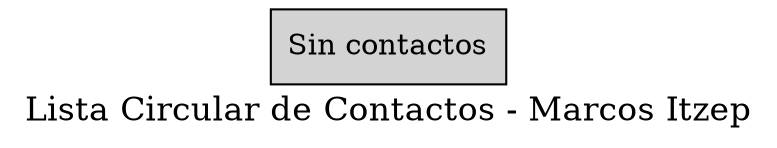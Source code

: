 digraph G {
    label="Lista Circular de Contactos - Marcos Itzep";
    fontsize=16;
    rankdir=LR;
    node [shape=record, style=filled, fillcolor=lightblue];
    empty [label="Sin contactos", style=filled, fillcolor=lightgray];
}
